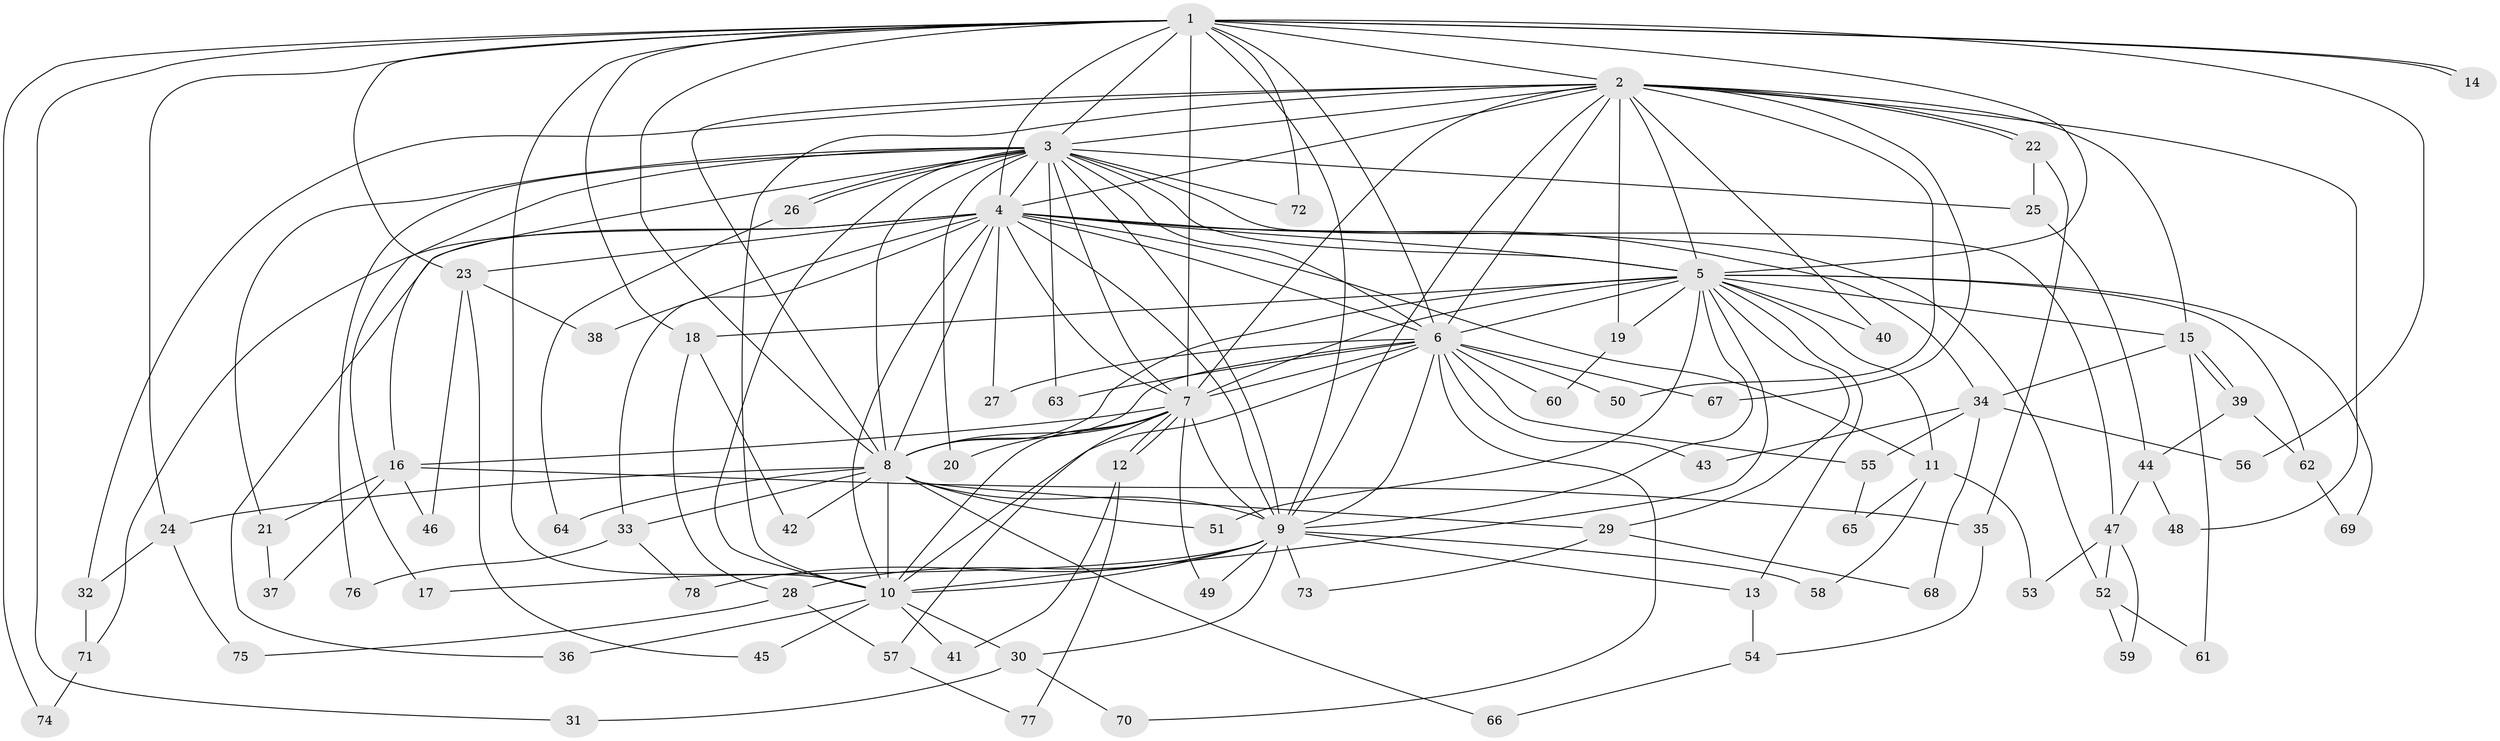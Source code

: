 // Generated by graph-tools (version 1.1) at 2025/25/03/09/25 03:25:45]
// undirected, 78 vertices, 181 edges
graph export_dot {
graph [start="1"]
  node [color=gray90,style=filled];
  1;
  2;
  3;
  4;
  5;
  6;
  7;
  8;
  9;
  10;
  11;
  12;
  13;
  14;
  15;
  16;
  17;
  18;
  19;
  20;
  21;
  22;
  23;
  24;
  25;
  26;
  27;
  28;
  29;
  30;
  31;
  32;
  33;
  34;
  35;
  36;
  37;
  38;
  39;
  40;
  41;
  42;
  43;
  44;
  45;
  46;
  47;
  48;
  49;
  50;
  51;
  52;
  53;
  54;
  55;
  56;
  57;
  58;
  59;
  60;
  61;
  62;
  63;
  64;
  65;
  66;
  67;
  68;
  69;
  70;
  71;
  72;
  73;
  74;
  75;
  76;
  77;
  78;
  1 -- 2;
  1 -- 3;
  1 -- 4;
  1 -- 5;
  1 -- 6;
  1 -- 7;
  1 -- 8;
  1 -- 9;
  1 -- 10;
  1 -- 14;
  1 -- 14;
  1 -- 18;
  1 -- 23;
  1 -- 24;
  1 -- 31;
  1 -- 56;
  1 -- 72;
  1 -- 74;
  2 -- 3;
  2 -- 4;
  2 -- 5;
  2 -- 6;
  2 -- 7;
  2 -- 8;
  2 -- 9;
  2 -- 10;
  2 -- 15;
  2 -- 19;
  2 -- 22;
  2 -- 22;
  2 -- 32;
  2 -- 40;
  2 -- 48;
  2 -- 50;
  2 -- 67;
  3 -- 4;
  3 -- 5;
  3 -- 6;
  3 -- 7;
  3 -- 8;
  3 -- 9;
  3 -- 10;
  3 -- 16;
  3 -- 17;
  3 -- 20;
  3 -- 21;
  3 -- 25;
  3 -- 26;
  3 -- 26;
  3 -- 47;
  3 -- 63;
  3 -- 72;
  3 -- 76;
  4 -- 5;
  4 -- 6;
  4 -- 7;
  4 -- 8;
  4 -- 9;
  4 -- 10;
  4 -- 11;
  4 -- 23;
  4 -- 27;
  4 -- 33;
  4 -- 34;
  4 -- 36;
  4 -- 38;
  4 -- 52;
  4 -- 71;
  5 -- 6;
  5 -- 7;
  5 -- 8;
  5 -- 9;
  5 -- 10;
  5 -- 11;
  5 -- 13;
  5 -- 15;
  5 -- 18;
  5 -- 19;
  5 -- 29;
  5 -- 40;
  5 -- 51;
  5 -- 62;
  5 -- 69;
  6 -- 7;
  6 -- 8;
  6 -- 9;
  6 -- 10;
  6 -- 27;
  6 -- 43;
  6 -- 50;
  6 -- 55;
  6 -- 60;
  6 -- 63;
  6 -- 67;
  6 -- 70;
  7 -- 8;
  7 -- 9;
  7 -- 10;
  7 -- 12;
  7 -- 12;
  7 -- 16;
  7 -- 20;
  7 -- 49;
  7 -- 57;
  8 -- 9;
  8 -- 10;
  8 -- 24;
  8 -- 29;
  8 -- 33;
  8 -- 42;
  8 -- 51;
  8 -- 64;
  8 -- 66;
  9 -- 10;
  9 -- 13;
  9 -- 17;
  9 -- 28;
  9 -- 30;
  9 -- 49;
  9 -- 58;
  9 -- 73;
  9 -- 78;
  10 -- 30;
  10 -- 36;
  10 -- 41;
  10 -- 45;
  11 -- 53;
  11 -- 58;
  11 -- 65;
  12 -- 41;
  12 -- 77;
  13 -- 54;
  15 -- 34;
  15 -- 39;
  15 -- 39;
  15 -- 61;
  16 -- 21;
  16 -- 35;
  16 -- 37;
  16 -- 46;
  18 -- 28;
  18 -- 42;
  19 -- 60;
  21 -- 37;
  22 -- 25;
  22 -- 35;
  23 -- 38;
  23 -- 45;
  23 -- 46;
  24 -- 32;
  24 -- 75;
  25 -- 44;
  26 -- 64;
  28 -- 57;
  28 -- 75;
  29 -- 68;
  29 -- 73;
  30 -- 31;
  30 -- 70;
  32 -- 71;
  33 -- 76;
  33 -- 78;
  34 -- 43;
  34 -- 55;
  34 -- 56;
  34 -- 68;
  35 -- 54;
  39 -- 44;
  39 -- 62;
  44 -- 47;
  44 -- 48;
  47 -- 52;
  47 -- 53;
  47 -- 59;
  52 -- 59;
  52 -- 61;
  54 -- 66;
  55 -- 65;
  57 -- 77;
  62 -- 69;
  71 -- 74;
}
